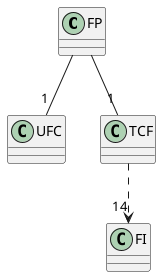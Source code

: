 @startuml ejer_9
/'
La ecuación de FP tiene 2 operandos, el primero es UFC, el segundo es TCF. Los TCF
dependen de la valoración de 14 subfactores de complejidad técnica (Fi)
'/

class FP
class UFC
class TCF

FP --"1" UFC
'Ecuacion FP
'Operando UFC
'Relacion Asociacion: La Ecuacion FP tiene el Operando UFC asociado
FP --"1" TCF
'Ecuacion FP
'Operando UFC
'Relacion Asociacion: La Ecuacion FP tiene el Operando TCF asociado


class FI
TCF ..>"14" FI
'Operando TCF
'Factor FI
'Relacion Dependencia: El Operando TCF depende de 14 FI

@enduml